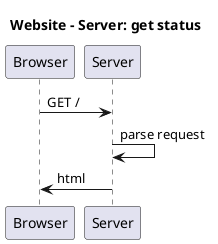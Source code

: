 @startuml
title Website - Server: get status

Browser -> Server: GET /
Server -> Server: parse request
Server -> Browser: html

@enduml